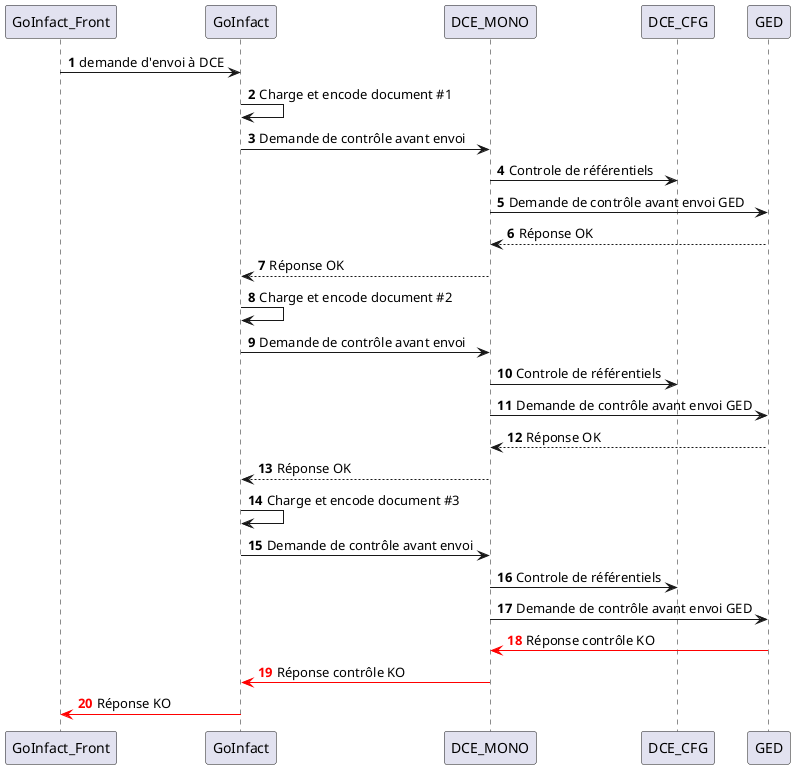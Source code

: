 @startuml
'https://plantuml.com/sequence-diagram

autonumber

GoInfact_Front -> GoInfact : demande d'envoi à DCE

GoInfact      -> GoInfact : Charge et encode document #1
GoInfact      -> DCE_MONO: Demande de contrôle avant envoi
DCE_MONO      -> DCE_CFG: Controle de référentiels
DCE_MONO      -> GED: Demande de contrôle avant envoi GED
DCE_MONO      <-- GED: Réponse OK
GoInfact      <-- DCE_MONO: Réponse OK

GoInfact      -> GoInfact : Charge et encode document #2
GoInfact      -> DCE_MONO: Demande de contrôle avant envoi
DCE_MONO      -> DCE_CFG: Controle de référentiels
DCE_MONO      -> GED: Demande de contrôle avant envoi GED
DCE_MONO      <-- GED: Réponse OK
GoInfact      <-- DCE_MONO: Réponse OK

GoInfact      -> GoInfact : Charge et encode document #3
GoInfact      -> DCE_MONO: Demande de contrôle avant envoi
DCE_MONO      -> DCE_CFG: Controle de référentiels
DCE_MONO      -> GED: Demande de contrôle avant envoi GED
autonumber resume "<font color=red><b>"
DCE_MONO      <-[#red] GED: Réponse contrôle KO
GoInfact      <-[#red] DCE_MONO: Réponse contrôle KO

GoInfact_Front  <-[#red] GoInfact: Réponse KO



'https://deepu.js.org/svg-seq-diagram/Reference_Guide.pdf
skinparam object {
    BackgroundColor light
    BackgroundColor<<NEW>> #FEFEDE
    ArrowColor Gray
    BorderColor LightGray
}

skinparam note {
    BackgroundColor light
    BorderColor light
    FontSize 10
}

@enduml